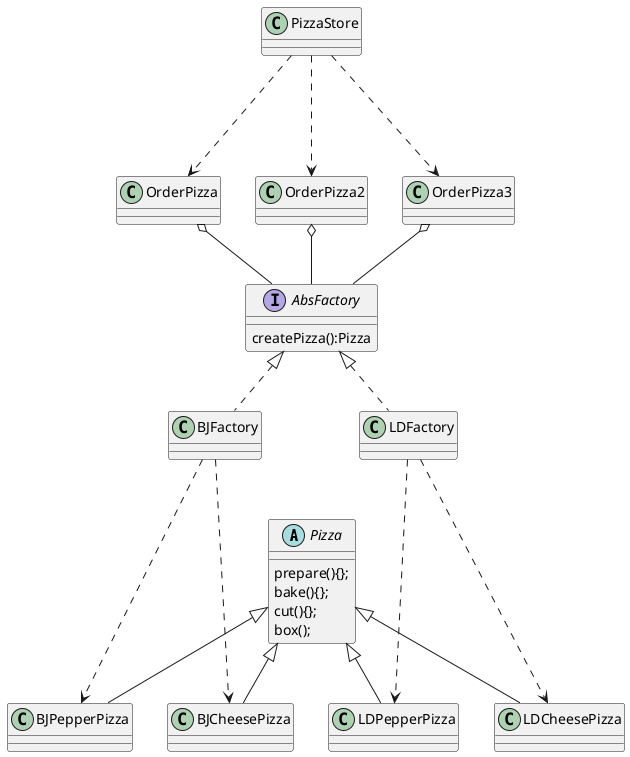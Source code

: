 @startuml
'https://plantuml.com/class-diagram

abstract class Pizza{
    prepare(){};
    bake(){};
    cut(){};
    box();
}

interface AbsFactory{
    createPizza():Pizza
}

class BJFactory implements AbsFactory{}

class LDFactory implements AbsFactory{}

class OrderPizza{}



Pizza <|--BJCheesePizza
Pizza <|--BJPepperPizza

Pizza <|-- LDCheesePizza
Pizza <|-- LDPepperPizza

OrderPizza o-- AbsFactory
OrderPizza2 o-- AbsFactory
OrderPizza3 o-- AbsFactory

PizzaStore ...>OrderPizza
PizzaStore ...>OrderPizza2
PizzaStore ...>OrderPizza3


BJFactory ...> BJCheesePizza
BJFactory ...> BJPepperPizza

LDFactory ...> LDCheesePizza
LDFactory ...> LDPepperPizza

@enduml